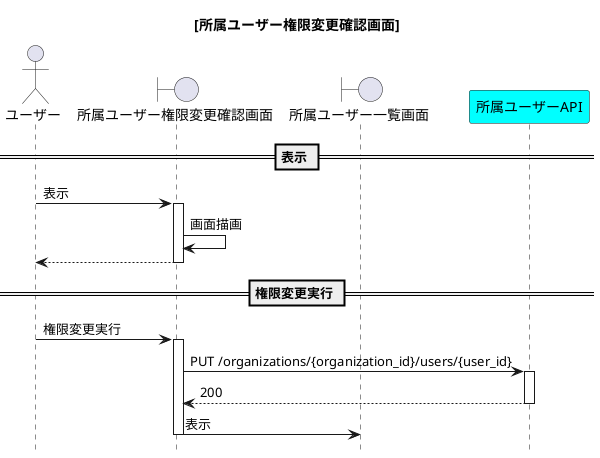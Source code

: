 @startuml{所属ユーザー権限変更確認画面.png}
title [所属ユーザー権限変更確認画面]
hide footbox

actor ユーザー as user
boundary 所属ユーザー権限変更確認画面 as view_1
boundary 所属ユーザー一覧画面 as view_2
participant 所属ユーザーAPI as api_affiliatedusers #cyan

== 表示 ==
user -> view_1:表示
activate view_1
    view_1 -> view_1 :画面描画
    view_1 --> user
deactivate view_1

== 権限変更実行 ==
user -> view_1:権限変更実行
activate view_1
    view_1 -> api_affiliatedusers :PUT /organizations/{organization_id}/users/{user_id}
    activate api_affiliatedusers
        api_affiliatedusers --> view_1 :200
    deactivate api_affiliatedusers
    view_1 -> view_2 :表示
deactivate view_1

@enduml

